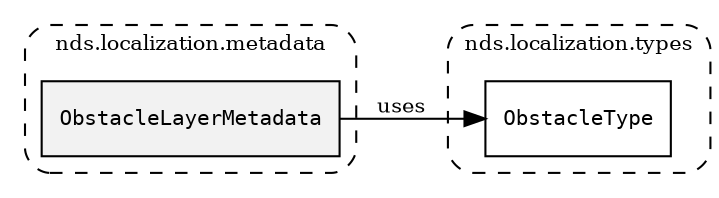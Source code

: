 /**
 * This dot file creates symbol collaboration diagram for ObstacleLayerMetadata.
 */
digraph ZSERIO
{
    node [shape=box, fontsize=10];
    rankdir="LR";
    fontsize=10;
    tooltip="ObstacleLayerMetadata collaboration diagram";

    subgraph "cluster_nds.localization.metadata"
    {
        style="dashed, rounded";
        label="nds.localization.metadata";
        tooltip="Package nds.localization.metadata";
        href="../../../content/packages/nds.localization.metadata.html#Package-nds-localization-metadata";
        target="_parent";

        "ObstacleLayerMetadata" [style="filled", fillcolor="#0000000D", target="_parent", label=<<font face="monospace"><table align="center" border="0" cellspacing="0" cellpadding="0"><tr><td href="../../../content/packages/nds.localization.metadata.html#Structure-ObstacleLayerMetadata" title="Structure defined in nds.localization.metadata">ObstacleLayerMetadata</td></tr></table></font>>];
    }

    subgraph "cluster_nds.localization.types"
    {
        style="dashed, rounded";
        label="nds.localization.types";
        tooltip="Package nds.localization.types";
        href="../../../content/packages/nds.localization.types.html#Package-nds-localization-types";
        target="_parent";

        "ObstacleType" [target="_parent", label=<<font face="monospace"><table align="center" border="0" cellspacing="0" cellpadding="0"><tr><td href="../../../content/packages/nds.localization.types.html#Enum-ObstacleType" title="Enum defined in nds.localization.types">ObstacleType</td></tr></table></font>>];
    }

    "ObstacleLayerMetadata" -> "ObstacleType" [label="uses", fontsize=10];
}
